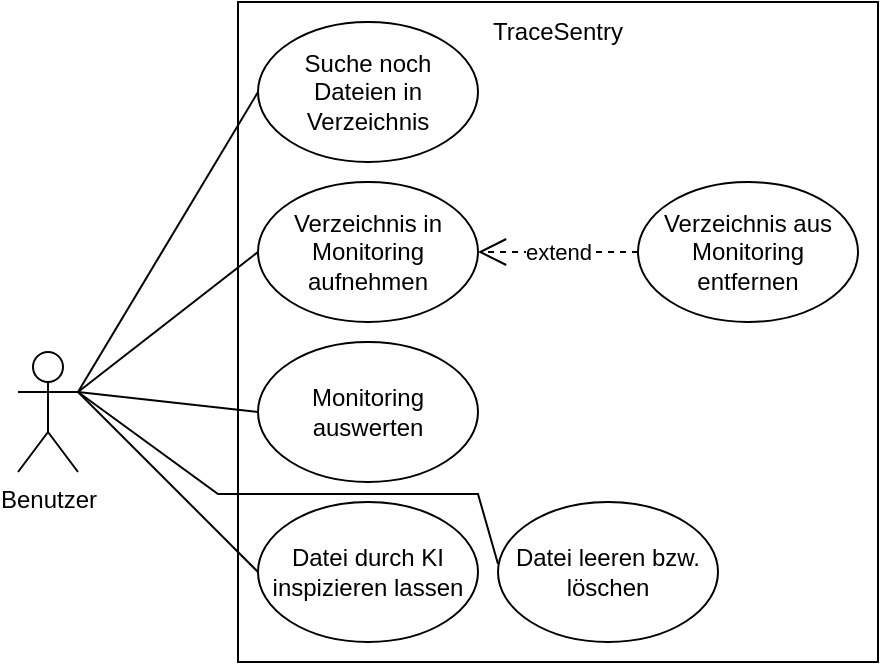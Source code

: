 <mxfile version="26.0.2">
  <diagram name="Seite-1" id="JmHfdQtYSwg-m6pqUsSN">
    <mxGraphModel dx="953" dy="627" grid="1" gridSize="10" guides="1" tooltips="1" connect="1" arrows="1" fold="1" page="1" pageScale="1" pageWidth="827" pageHeight="1169" math="0" shadow="0">
      <root>
        <mxCell id="0" />
        <mxCell id="1" parent="0" />
        <mxCell id="vqpHuMG-jN4FjOBjFSiy-4" value="&lt;div&gt;Benutzer&lt;/div&gt;&lt;div&gt;&lt;br&gt;&lt;/div&gt;" style="shape=umlActor;verticalLabelPosition=bottom;verticalAlign=top;html=1;outlineConnect=0;" parent="1" vertex="1">
          <mxGeometry x="130" y="375" width="30" height="60" as="geometry" />
        </mxCell>
        <mxCell id="vqpHuMG-jN4FjOBjFSiy-5" value="" style="rounded=0;whiteSpace=wrap;html=1;" parent="1" vertex="1">
          <mxGeometry x="240" y="200" width="320" height="330" as="geometry" />
        </mxCell>
        <mxCell id="vqpHuMG-jN4FjOBjFSiy-11" value="Verzeichnis in Monitoring aufnehmen" style="ellipse;whiteSpace=wrap;html=1;" parent="1" vertex="1">
          <mxGeometry x="250" y="290" width="110" height="70" as="geometry" />
        </mxCell>
        <mxCell id="vqpHuMG-jN4FjOBjFSiy-12" value="Verzeichnis aus Monitoring entfernen" style="ellipse;whiteSpace=wrap;html=1;" parent="1" vertex="1">
          <mxGeometry x="440" y="290" width="110" height="70" as="geometry" />
        </mxCell>
        <mxCell id="vqpHuMG-jN4FjOBjFSiy-15" value="Monitoring auswerten" style="ellipse;whiteSpace=wrap;html=1;" parent="1" vertex="1">
          <mxGeometry x="250" y="370" width="110" height="70" as="geometry" />
        </mxCell>
        <mxCell id="vqpHuMG-jN4FjOBjFSiy-16" value="Suche noch Dateien in Verzeichnis" style="ellipse;whiteSpace=wrap;html=1;" parent="1" vertex="1">
          <mxGeometry x="250" y="210" width="110" height="70" as="geometry" />
        </mxCell>
        <mxCell id="vqpHuMG-jN4FjOBjFSiy-17" value="Datei durch KI inspizieren lassen" style="ellipse;whiteSpace=wrap;html=1;" parent="1" vertex="1">
          <mxGeometry x="250" y="450" width="110" height="70" as="geometry" />
        </mxCell>
        <mxCell id="vqpHuMG-jN4FjOBjFSiy-18" value="Datei leeren bzw. löschen" style="ellipse;whiteSpace=wrap;html=1;" parent="1" vertex="1">
          <mxGeometry x="370" y="450" width="110" height="70" as="geometry" />
        </mxCell>
        <mxCell id="vqpHuMG-jN4FjOBjFSiy-19" value="extend" style="endArrow=open;endSize=12;dashed=1;html=1;rounded=0;entryX=1;entryY=0.5;entryDx=0;entryDy=0;exitX=0;exitY=0.5;exitDx=0;exitDy=0;" parent="1" source="vqpHuMG-jN4FjOBjFSiy-12" target="vqpHuMG-jN4FjOBjFSiy-11" edge="1">
          <mxGeometry width="160" relative="1" as="geometry">
            <mxPoint x="-240" y="660" as="sourcePoint" />
            <mxPoint x="-80" y="660" as="targetPoint" />
          </mxGeometry>
        </mxCell>
        <mxCell id="vqpHuMG-jN4FjOBjFSiy-20" value="" style="endArrow=none;html=1;rounded=0;entryX=0;entryY=0.5;entryDx=0;entryDy=0;exitX=1;exitY=0.333;exitDx=0;exitDy=0;exitPerimeter=0;" parent="1" source="vqpHuMG-jN4FjOBjFSiy-4" target="vqpHuMG-jN4FjOBjFSiy-16" edge="1">
          <mxGeometry width="50" height="50" relative="1" as="geometry">
            <mxPoint x="30" y="350" as="sourcePoint" />
            <mxPoint x="80" y="300" as="targetPoint" />
          </mxGeometry>
        </mxCell>
        <mxCell id="vqpHuMG-jN4FjOBjFSiy-21" value="" style="endArrow=none;html=1;rounded=0;entryX=0;entryY=0.5;entryDx=0;entryDy=0;exitX=1;exitY=0.333;exitDx=0;exitDy=0;exitPerimeter=0;" parent="1" source="vqpHuMG-jN4FjOBjFSiy-4" target="vqpHuMG-jN4FjOBjFSiy-11" edge="1">
          <mxGeometry width="50" height="50" relative="1" as="geometry">
            <mxPoint x="160" y="390" as="sourcePoint" />
            <mxPoint x="260" y="255" as="targetPoint" />
          </mxGeometry>
        </mxCell>
        <mxCell id="vqpHuMG-jN4FjOBjFSiy-22" value="" style="endArrow=none;html=1;rounded=0;entryX=0;entryY=0.5;entryDx=0;entryDy=0;exitX=1;exitY=0.333;exitDx=0;exitDy=0;exitPerimeter=0;" parent="1" source="vqpHuMG-jN4FjOBjFSiy-4" target="vqpHuMG-jN4FjOBjFSiy-15" edge="1">
          <mxGeometry width="50" height="50" relative="1" as="geometry">
            <mxPoint x="170" y="405" as="sourcePoint" />
            <mxPoint x="260" y="335" as="targetPoint" />
          </mxGeometry>
        </mxCell>
        <mxCell id="vqpHuMG-jN4FjOBjFSiy-23" value="" style="endArrow=none;html=1;rounded=0;entryX=0;entryY=0.5;entryDx=0;entryDy=0;exitX=1;exitY=0.333;exitDx=0;exitDy=0;exitPerimeter=0;" parent="1" source="vqpHuMG-jN4FjOBjFSiy-4" target="vqpHuMG-jN4FjOBjFSiy-17" edge="1">
          <mxGeometry width="50" height="50" relative="1" as="geometry">
            <mxPoint x="170" y="405" as="sourcePoint" />
            <mxPoint x="260" y="415" as="targetPoint" />
          </mxGeometry>
        </mxCell>
        <mxCell id="vqpHuMG-jN4FjOBjFSiy-24" value="" style="endArrow=none;html=1;rounded=0;entryX=0;entryY=0.5;entryDx=0;entryDy=0;exitX=1;exitY=0.333;exitDx=0;exitDy=0;exitPerimeter=0;" parent="1" source="vqpHuMG-jN4FjOBjFSiy-4" edge="1">
          <mxGeometry width="50" height="50" relative="1" as="geometry">
            <mxPoint x="160" y="391" as="sourcePoint" />
            <mxPoint x="370.0" y="481" as="targetPoint" />
            <Array as="points">
              <mxPoint x="230" y="446" />
              <mxPoint x="300" y="446" />
              <mxPoint x="360" y="446" />
            </Array>
          </mxGeometry>
        </mxCell>
        <mxCell id="N42FVRUgxyGAxWD0XWEc-1" value="TraceSentry" style="text;html=1;align=center;verticalAlign=middle;whiteSpace=wrap;rounded=0;" vertex="1" parent="1">
          <mxGeometry x="360" y="200" width="80" height="30" as="geometry" />
        </mxCell>
      </root>
    </mxGraphModel>
  </diagram>
</mxfile>
